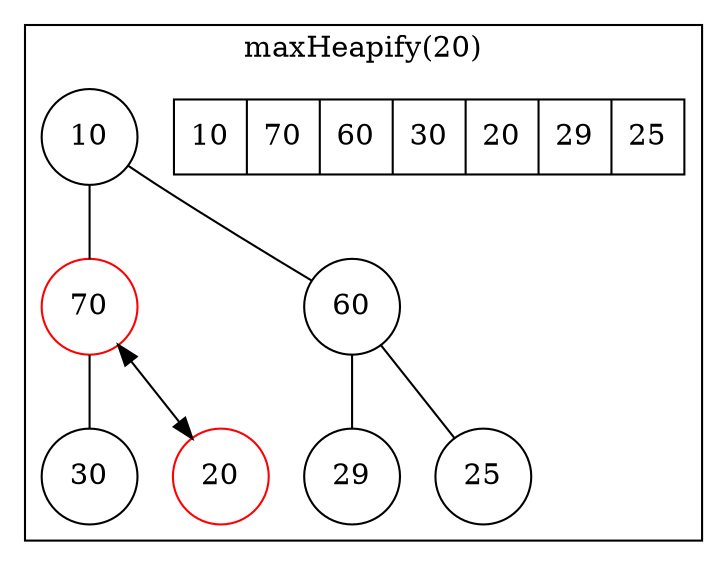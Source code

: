 digraph steptwo {
node [shape=circle]
edge [arrowhead=none]
subgraph clusterGraph {
label="maxHeapify(20)"
array [shape=record label="10|70|60|30|20|29|25"]
10 -> 70
10 -> 60
70 -> 30
70 -> 20 [dir="both" arrowhead=normal]
60 -> 29
60 -> 25
}
70 [color=red]
20 [color=red]
}
